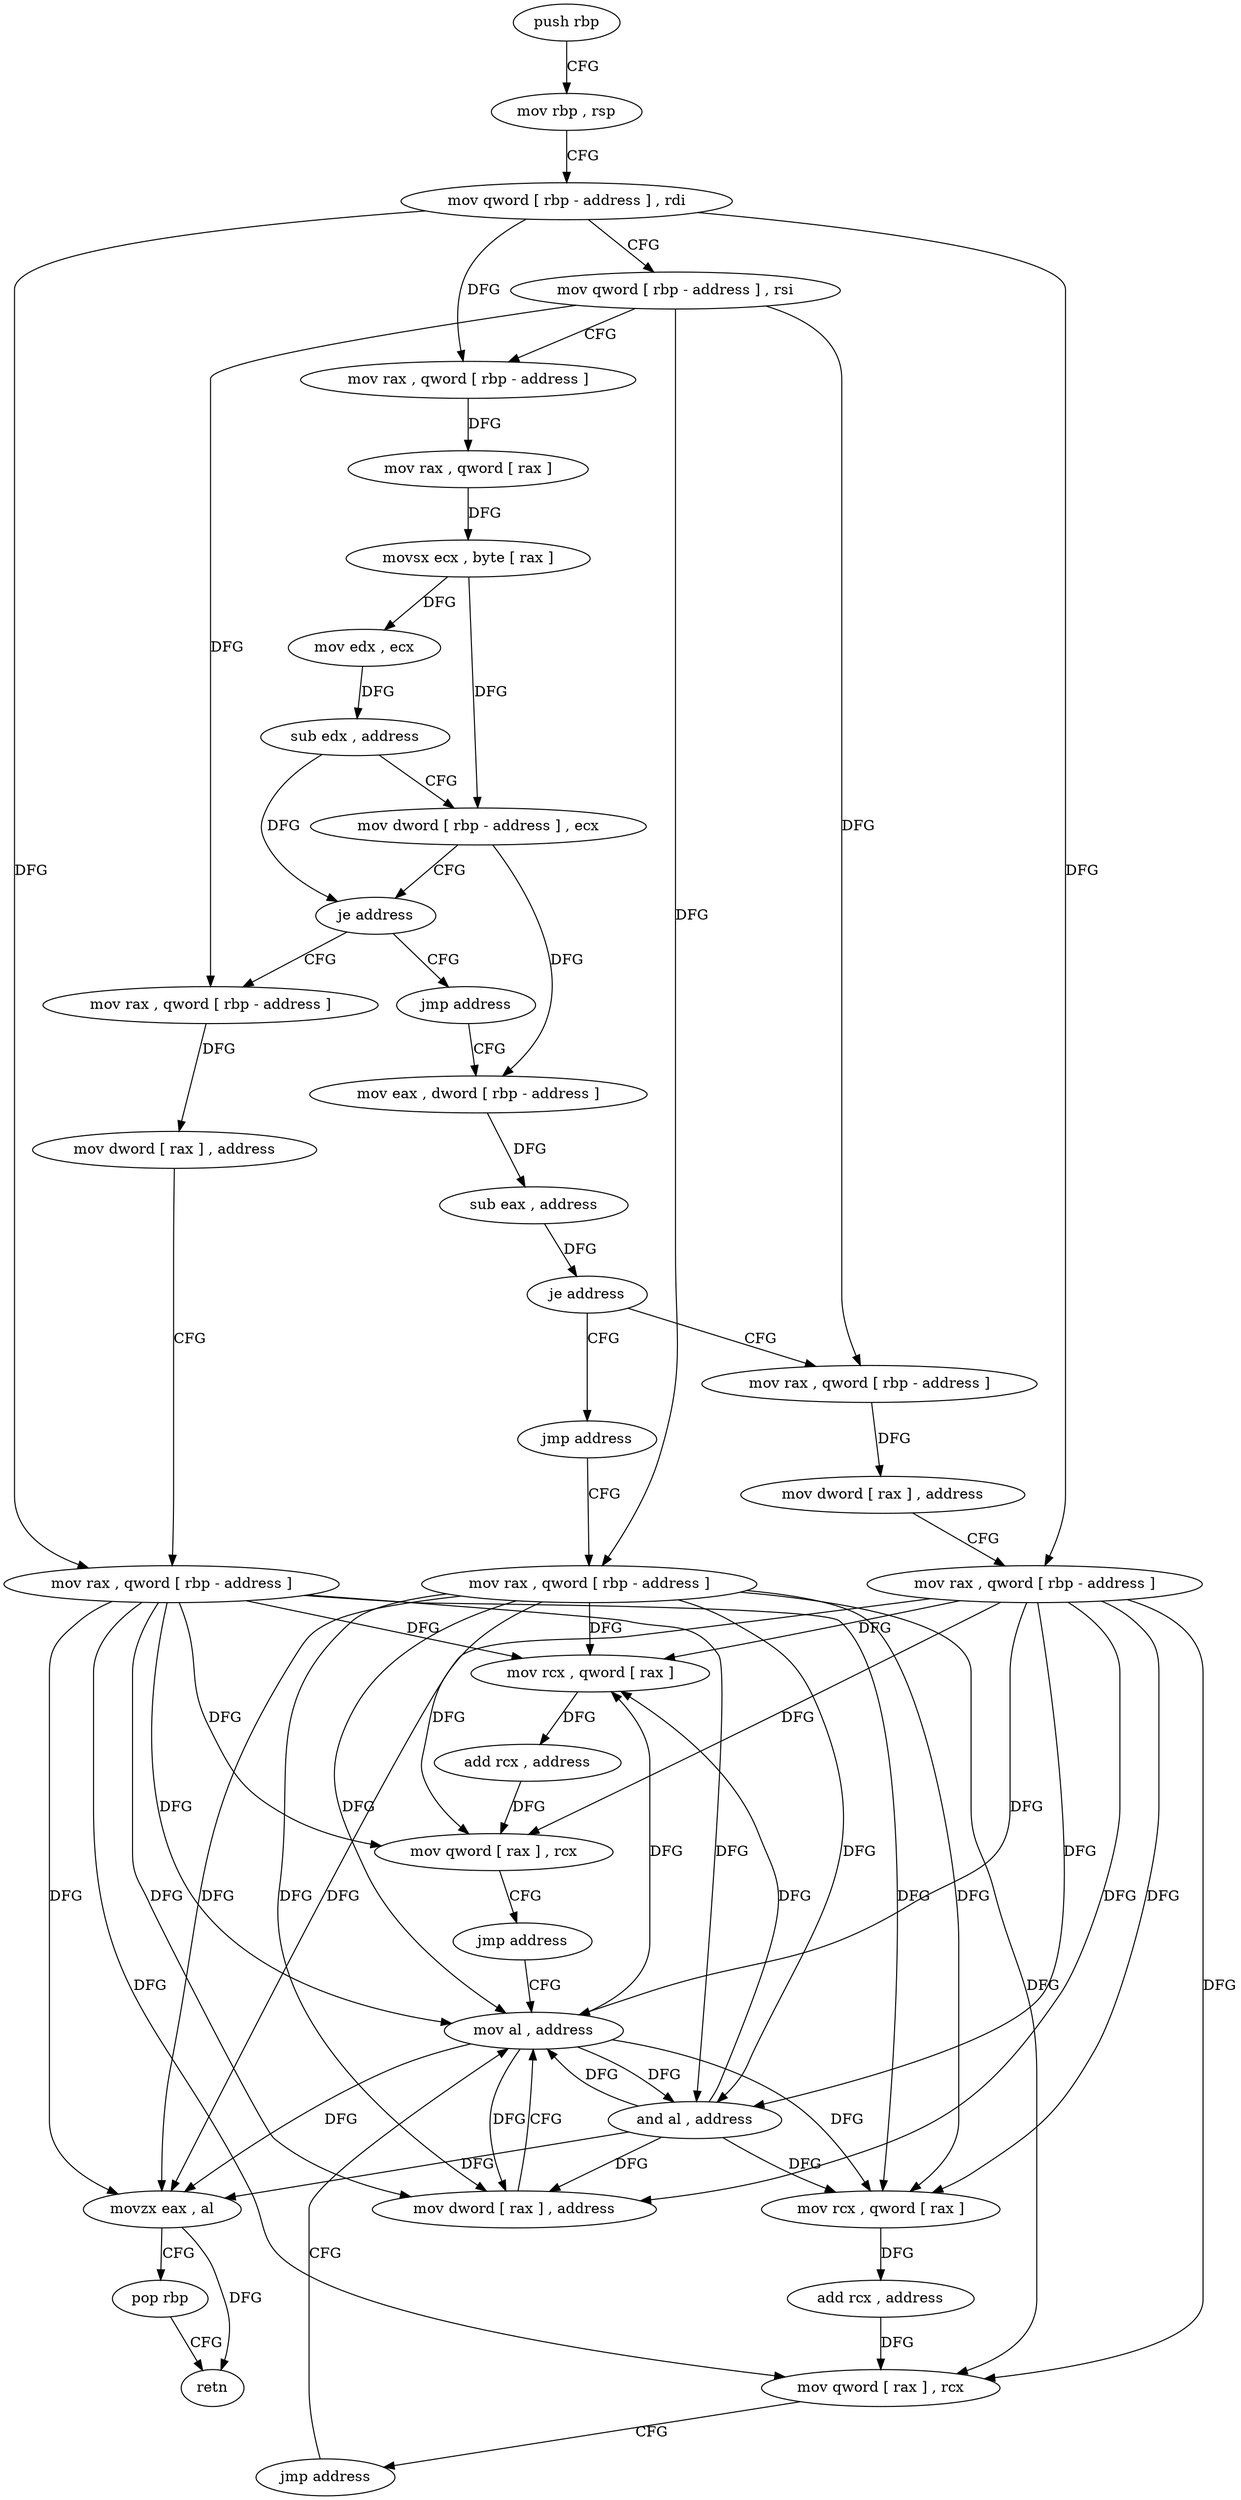 digraph "func" {
"4281024" [label = "push rbp" ]
"4281025" [label = "mov rbp , rsp" ]
"4281028" [label = "mov qword [ rbp - address ] , rdi" ]
"4281032" [label = "mov qword [ rbp - address ] , rsi" ]
"4281036" [label = "mov rax , qword [ rbp - address ]" ]
"4281040" [label = "mov rax , qword [ rax ]" ]
"4281043" [label = "movsx ecx , byte [ rax ]" ]
"4281046" [label = "mov edx , ecx" ]
"4281048" [label = "sub edx , address" ]
"4281051" [label = "mov dword [ rbp - address ] , ecx" ]
"4281054" [label = "je address" ]
"4281082" [label = "mov rax , qword [ rbp - address ]" ]
"4281060" [label = "jmp address" ]
"4281086" [label = "mov dword [ rax ] , address" ]
"4281092" [label = "mov rax , qword [ rbp - address ]" ]
"4281096" [label = "mov rcx , qword [ rax ]" ]
"4281099" [label = "add rcx , address" ]
"4281106" [label = "mov qword [ rax ] , rcx" ]
"4281109" [label = "jmp address" ]
"4281156" [label = "mov al , address" ]
"4281065" [label = "mov eax , dword [ rbp - address ]" ]
"4281158" [label = "and al , address" ]
"4281160" [label = "movzx eax , al" ]
"4281163" [label = "pop rbp" ]
"4281164" [label = "retn" ]
"4281068" [label = "sub eax , address" ]
"4281071" [label = "je address" ]
"4281114" [label = "mov rax , qword [ rbp - address ]" ]
"4281077" [label = "jmp address" ]
"4281118" [label = "mov dword [ rax ] , address" ]
"4281124" [label = "mov rax , qword [ rbp - address ]" ]
"4281128" [label = "mov rcx , qword [ rax ]" ]
"4281131" [label = "add rcx , address" ]
"4281138" [label = "mov qword [ rax ] , rcx" ]
"4281141" [label = "jmp address" ]
"4281146" [label = "mov rax , qword [ rbp - address ]" ]
"4281150" [label = "mov dword [ rax ] , address" ]
"4281024" -> "4281025" [ label = "CFG" ]
"4281025" -> "4281028" [ label = "CFG" ]
"4281028" -> "4281032" [ label = "CFG" ]
"4281028" -> "4281036" [ label = "DFG" ]
"4281028" -> "4281092" [ label = "DFG" ]
"4281028" -> "4281124" [ label = "DFG" ]
"4281032" -> "4281036" [ label = "CFG" ]
"4281032" -> "4281082" [ label = "DFG" ]
"4281032" -> "4281114" [ label = "DFG" ]
"4281032" -> "4281146" [ label = "DFG" ]
"4281036" -> "4281040" [ label = "DFG" ]
"4281040" -> "4281043" [ label = "DFG" ]
"4281043" -> "4281046" [ label = "DFG" ]
"4281043" -> "4281051" [ label = "DFG" ]
"4281046" -> "4281048" [ label = "DFG" ]
"4281048" -> "4281051" [ label = "CFG" ]
"4281048" -> "4281054" [ label = "DFG" ]
"4281051" -> "4281054" [ label = "CFG" ]
"4281051" -> "4281065" [ label = "DFG" ]
"4281054" -> "4281082" [ label = "CFG" ]
"4281054" -> "4281060" [ label = "CFG" ]
"4281082" -> "4281086" [ label = "DFG" ]
"4281060" -> "4281065" [ label = "CFG" ]
"4281086" -> "4281092" [ label = "CFG" ]
"4281092" -> "4281096" [ label = "DFG" ]
"4281092" -> "4281106" [ label = "DFG" ]
"4281092" -> "4281156" [ label = "DFG" ]
"4281092" -> "4281158" [ label = "DFG" ]
"4281092" -> "4281160" [ label = "DFG" ]
"4281092" -> "4281128" [ label = "DFG" ]
"4281092" -> "4281138" [ label = "DFG" ]
"4281092" -> "4281150" [ label = "DFG" ]
"4281096" -> "4281099" [ label = "DFG" ]
"4281099" -> "4281106" [ label = "DFG" ]
"4281106" -> "4281109" [ label = "CFG" ]
"4281109" -> "4281156" [ label = "CFG" ]
"4281156" -> "4281158" [ label = "DFG" ]
"4281156" -> "4281096" [ label = "DFG" ]
"4281156" -> "4281160" [ label = "DFG" ]
"4281156" -> "4281128" [ label = "DFG" ]
"4281156" -> "4281150" [ label = "DFG" ]
"4281065" -> "4281068" [ label = "DFG" ]
"4281158" -> "4281160" [ label = "DFG" ]
"4281158" -> "4281096" [ label = "DFG" ]
"4281158" -> "4281156" [ label = "DFG" ]
"4281158" -> "4281128" [ label = "DFG" ]
"4281158" -> "4281150" [ label = "DFG" ]
"4281160" -> "4281163" [ label = "CFG" ]
"4281160" -> "4281164" [ label = "DFG" ]
"4281163" -> "4281164" [ label = "CFG" ]
"4281068" -> "4281071" [ label = "DFG" ]
"4281071" -> "4281114" [ label = "CFG" ]
"4281071" -> "4281077" [ label = "CFG" ]
"4281114" -> "4281118" [ label = "DFG" ]
"4281077" -> "4281146" [ label = "CFG" ]
"4281118" -> "4281124" [ label = "CFG" ]
"4281124" -> "4281128" [ label = "DFG" ]
"4281124" -> "4281096" [ label = "DFG" ]
"4281124" -> "4281156" [ label = "DFG" ]
"4281124" -> "4281158" [ label = "DFG" ]
"4281124" -> "4281160" [ label = "DFG" ]
"4281124" -> "4281106" [ label = "DFG" ]
"4281124" -> "4281138" [ label = "DFG" ]
"4281124" -> "4281150" [ label = "DFG" ]
"4281128" -> "4281131" [ label = "DFG" ]
"4281131" -> "4281138" [ label = "DFG" ]
"4281138" -> "4281141" [ label = "CFG" ]
"4281141" -> "4281156" [ label = "CFG" ]
"4281146" -> "4281150" [ label = "DFG" ]
"4281146" -> "4281096" [ label = "DFG" ]
"4281146" -> "4281156" [ label = "DFG" ]
"4281146" -> "4281158" [ label = "DFG" ]
"4281146" -> "4281160" [ label = "DFG" ]
"4281146" -> "4281128" [ label = "DFG" ]
"4281146" -> "4281106" [ label = "DFG" ]
"4281146" -> "4281138" [ label = "DFG" ]
"4281150" -> "4281156" [ label = "CFG" ]
}

